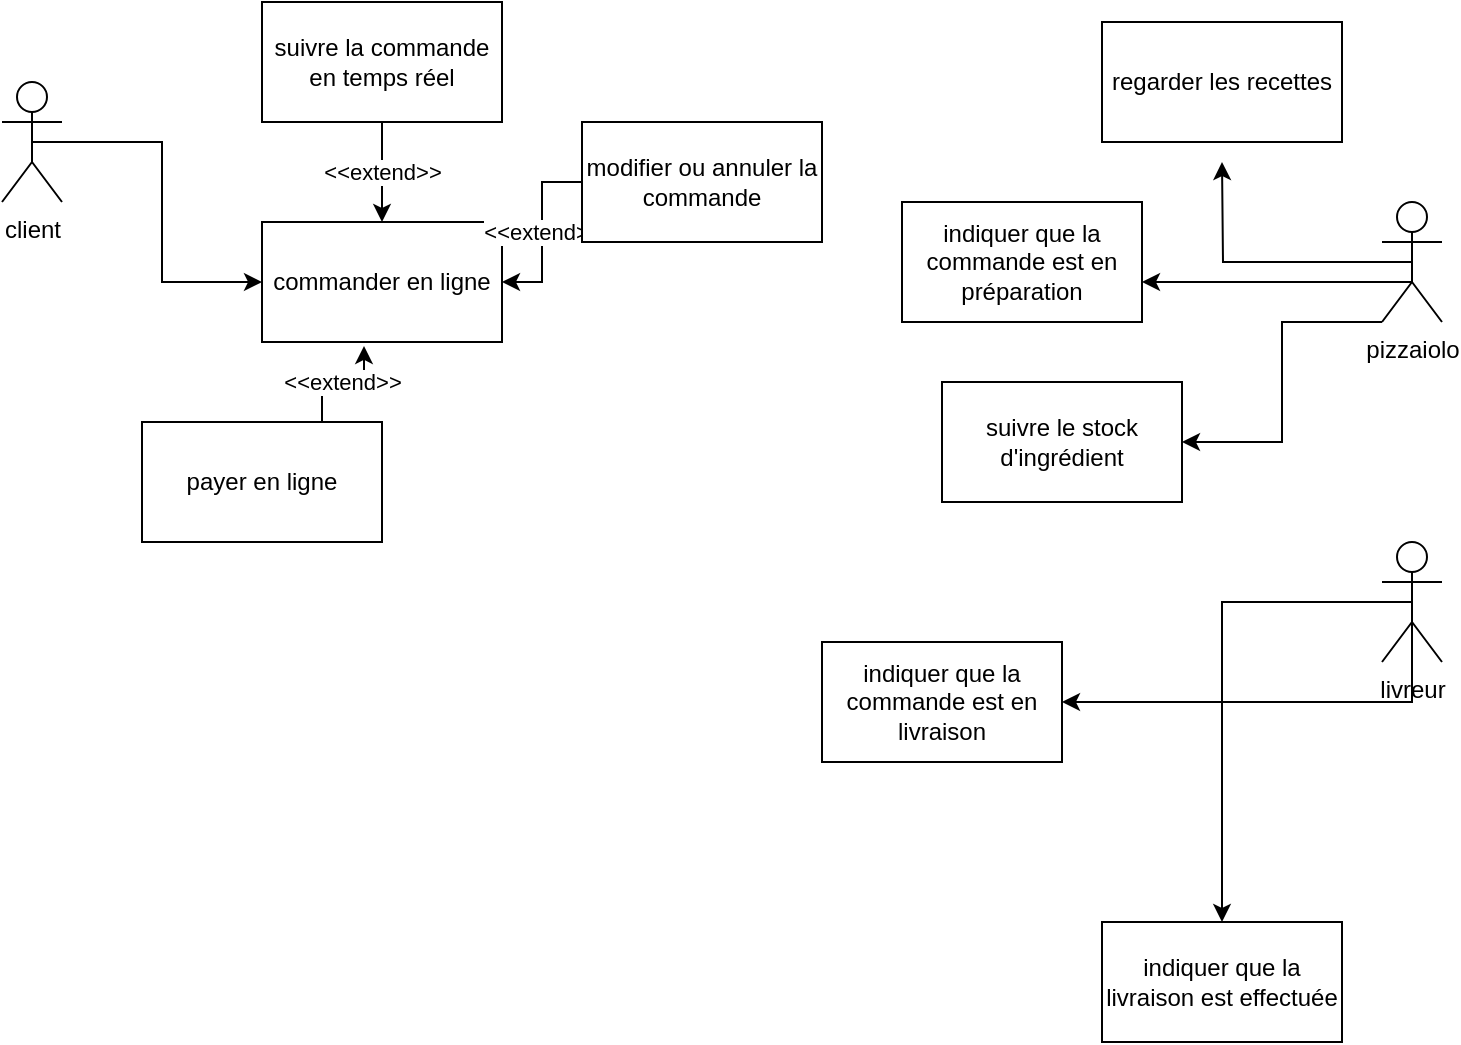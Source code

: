 <mxfile version="14.4.5" type="github">
  <diagram id="yRg1UP4xa1xqMPupIc46" name="Page-1">
    <mxGraphModel dx="1422" dy="1921" grid="1" gridSize="10" guides="1" tooltips="1" connect="1" arrows="1" fold="1" page="1" pageScale="1" pageWidth="827" pageHeight="1169" math="0" shadow="0">
      <root>
        <mxCell id="0" />
        <mxCell id="1" parent="0" />
        <mxCell id="rOnjO1lMuaPUB-ESm6rX-14" style="edgeStyle=orthogonalEdgeStyle;rounded=0;orthogonalLoop=1;jettySize=auto;html=1;exitX=0.5;exitY=0.5;exitDx=0;exitDy=0;exitPerimeter=0;entryX=0;entryY=0.5;entryDx=0;entryDy=0;" parent="1" source="rOnjO1lMuaPUB-ESm6rX-1" target="rOnjO1lMuaPUB-ESm6rX-6" edge="1">
          <mxGeometry relative="1" as="geometry" />
        </mxCell>
        <mxCell id="rOnjO1lMuaPUB-ESm6rX-1" value="client" style="shape=umlActor;verticalLabelPosition=bottom;verticalAlign=top;html=1;outlineConnect=0;" parent="1" vertex="1">
          <mxGeometry x="40" y="-660" width="30" height="60" as="geometry" />
        </mxCell>
        <mxCell id="rOnjO1lMuaPUB-ESm6rX-15" style="edgeStyle=orthogonalEdgeStyle;rounded=0;orthogonalLoop=1;jettySize=auto;html=1;exitX=0.5;exitY=0.5;exitDx=0;exitDy=0;exitPerimeter=0;" parent="1" source="rOnjO1lMuaPUB-ESm6rX-2" edge="1">
          <mxGeometry relative="1" as="geometry">
            <mxPoint x="650" y="-620" as="targetPoint" />
          </mxGeometry>
        </mxCell>
        <mxCell id="rOnjO1lMuaPUB-ESm6rX-16" style="edgeStyle=orthogonalEdgeStyle;rounded=0;orthogonalLoop=1;jettySize=auto;html=1;entryX=1;entryY=0.5;entryDx=0;entryDy=0;" parent="1" source="rOnjO1lMuaPUB-ESm6rX-2" target="rOnjO1lMuaPUB-ESm6rX-11" edge="1">
          <mxGeometry relative="1" as="geometry">
            <Array as="points">
              <mxPoint x="680" y="-540" />
              <mxPoint x="680" y="-480" />
            </Array>
          </mxGeometry>
        </mxCell>
        <mxCell id="rOnjO1lMuaPUB-ESm6rX-19" style="edgeStyle=orthogonalEdgeStyle;rounded=0;orthogonalLoop=1;jettySize=auto;html=1;exitX=0.5;exitY=0.5;exitDx=0;exitDy=0;exitPerimeter=0;" parent="1" source="rOnjO1lMuaPUB-ESm6rX-2" edge="1">
          <mxGeometry relative="1" as="geometry">
            <mxPoint x="610" y="-560" as="targetPoint" />
            <Array as="points">
              <mxPoint x="745" y="-560" />
              <mxPoint x="610" y="-560" />
            </Array>
          </mxGeometry>
        </mxCell>
        <mxCell id="rOnjO1lMuaPUB-ESm6rX-2" value="pizzaiolo" style="shape=umlActor;verticalLabelPosition=bottom;verticalAlign=top;html=1;outlineConnect=0;" parent="1" vertex="1">
          <mxGeometry x="730" y="-600" width="30" height="60" as="geometry" />
        </mxCell>
        <mxCell id="rOnjO1lMuaPUB-ESm6rX-17" style="edgeStyle=orthogonalEdgeStyle;rounded=0;orthogonalLoop=1;jettySize=auto;html=1;exitX=0.5;exitY=0.5;exitDx=0;exitDy=0;exitPerimeter=0;entryX=0.5;entryY=0;entryDx=0;entryDy=0;" parent="1" source="rOnjO1lMuaPUB-ESm6rX-3" target="rOnjO1lMuaPUB-ESm6rX-10" edge="1">
          <mxGeometry relative="1" as="geometry" />
        </mxCell>
        <mxCell id="rOnjO1lMuaPUB-ESm6rX-21" style="edgeStyle=orthogonalEdgeStyle;rounded=0;orthogonalLoop=1;jettySize=auto;html=1;exitX=0.5;exitY=0.5;exitDx=0;exitDy=0;exitPerimeter=0;" parent="1" source="rOnjO1lMuaPUB-ESm6rX-3" target="rOnjO1lMuaPUB-ESm6rX-20" edge="1">
          <mxGeometry relative="1" as="geometry">
            <Array as="points">
              <mxPoint x="745" y="-350" />
            </Array>
          </mxGeometry>
        </mxCell>
        <mxCell id="rOnjO1lMuaPUB-ESm6rX-3" value="livreur" style="shape=umlActor;verticalLabelPosition=bottom;verticalAlign=top;html=1;outlineConnect=0;" parent="1" vertex="1">
          <mxGeometry x="730" y="-430" width="30" height="60" as="geometry" />
        </mxCell>
        <mxCell id="rOnjO1lMuaPUB-ESm6rX-6" value="commander en ligne" style="rounded=0;whiteSpace=wrap;html=1;" parent="1" vertex="1">
          <mxGeometry x="170" y="-590" width="120" height="60" as="geometry" />
        </mxCell>
        <mxCell id="sv61woM9R54SMoTvepIi-1" value="&amp;lt;&amp;lt;extend&amp;gt;&amp;gt;" style="edgeStyle=orthogonalEdgeStyle;rounded=0;orthogonalLoop=1;jettySize=auto;html=1;exitX=0.75;exitY=0;exitDx=0;exitDy=0;entryX=0.425;entryY=1.033;entryDx=0;entryDy=0;entryPerimeter=0;" edge="1" parent="1" source="rOnjO1lMuaPUB-ESm6rX-7" target="rOnjO1lMuaPUB-ESm6rX-6">
          <mxGeometry relative="1" as="geometry" />
        </mxCell>
        <mxCell id="rOnjO1lMuaPUB-ESm6rX-7" value="payer en ligne" style="rounded=0;whiteSpace=wrap;html=1;" parent="1" vertex="1">
          <mxGeometry x="110" y="-490" width="120" height="60" as="geometry" />
        </mxCell>
        <mxCell id="sv61woM9R54SMoTvepIi-4" value="&amp;lt;&amp;lt;extend&amp;gt;&amp;gt;" style="edgeStyle=orthogonalEdgeStyle;rounded=0;orthogonalLoop=1;jettySize=auto;html=1;exitX=0;exitY=0.5;exitDx=0;exitDy=0;entryX=1;entryY=0.5;entryDx=0;entryDy=0;" edge="1" parent="1" source="rOnjO1lMuaPUB-ESm6rX-8" target="rOnjO1lMuaPUB-ESm6rX-6">
          <mxGeometry relative="1" as="geometry" />
        </mxCell>
        <mxCell id="rOnjO1lMuaPUB-ESm6rX-8" value="modifier ou annuler la commande" style="rounded=0;whiteSpace=wrap;html=1;" parent="1" vertex="1">
          <mxGeometry x="330" y="-640" width="120" height="60" as="geometry" />
        </mxCell>
        <mxCell id="sv61woM9R54SMoTvepIi-3" value="&amp;lt;&amp;lt;extend&amp;gt;&amp;gt;" style="edgeStyle=orthogonalEdgeStyle;rounded=0;orthogonalLoop=1;jettySize=auto;html=1;exitX=0.5;exitY=1;exitDx=0;exitDy=0;entryX=0.5;entryY=0;entryDx=0;entryDy=0;" edge="1" parent="1" source="rOnjO1lMuaPUB-ESm6rX-9" target="rOnjO1lMuaPUB-ESm6rX-6">
          <mxGeometry relative="1" as="geometry" />
        </mxCell>
        <mxCell id="rOnjO1lMuaPUB-ESm6rX-9" value="suivre la commande en temps réel" style="rounded=0;whiteSpace=wrap;html=1;" parent="1" vertex="1">
          <mxGeometry x="170" y="-700" width="120" height="60" as="geometry" />
        </mxCell>
        <mxCell id="rOnjO1lMuaPUB-ESm6rX-10" value="indiquer que la livraison est effectuée" style="rounded=0;whiteSpace=wrap;html=1;" parent="1" vertex="1">
          <mxGeometry x="590" y="-240" width="120" height="60" as="geometry" />
        </mxCell>
        <mxCell id="rOnjO1lMuaPUB-ESm6rX-11" value="suivre le stock d&#39;ingrédient" style="rounded=0;whiteSpace=wrap;html=1;" parent="1" vertex="1">
          <mxGeometry x="510" y="-510" width="120" height="60" as="geometry" />
        </mxCell>
        <mxCell id="rOnjO1lMuaPUB-ESm6rX-13" value="regarder les recettes" style="rounded=0;whiteSpace=wrap;html=1;" parent="1" vertex="1">
          <mxGeometry x="590" y="-690" width="120" height="60" as="geometry" />
        </mxCell>
        <mxCell id="rOnjO1lMuaPUB-ESm6rX-18" value="indiquer que la commande est en préparation" style="rounded=0;whiteSpace=wrap;html=1;" parent="1" vertex="1">
          <mxGeometry x="490" y="-600" width="120" height="60" as="geometry" />
        </mxCell>
        <mxCell id="rOnjO1lMuaPUB-ESm6rX-20" value="indiquer que la commande est en livraison" style="rounded=0;whiteSpace=wrap;html=1;" parent="1" vertex="1">
          <mxGeometry x="450" y="-380" width="120" height="60" as="geometry" />
        </mxCell>
      </root>
    </mxGraphModel>
  </diagram>
</mxfile>
